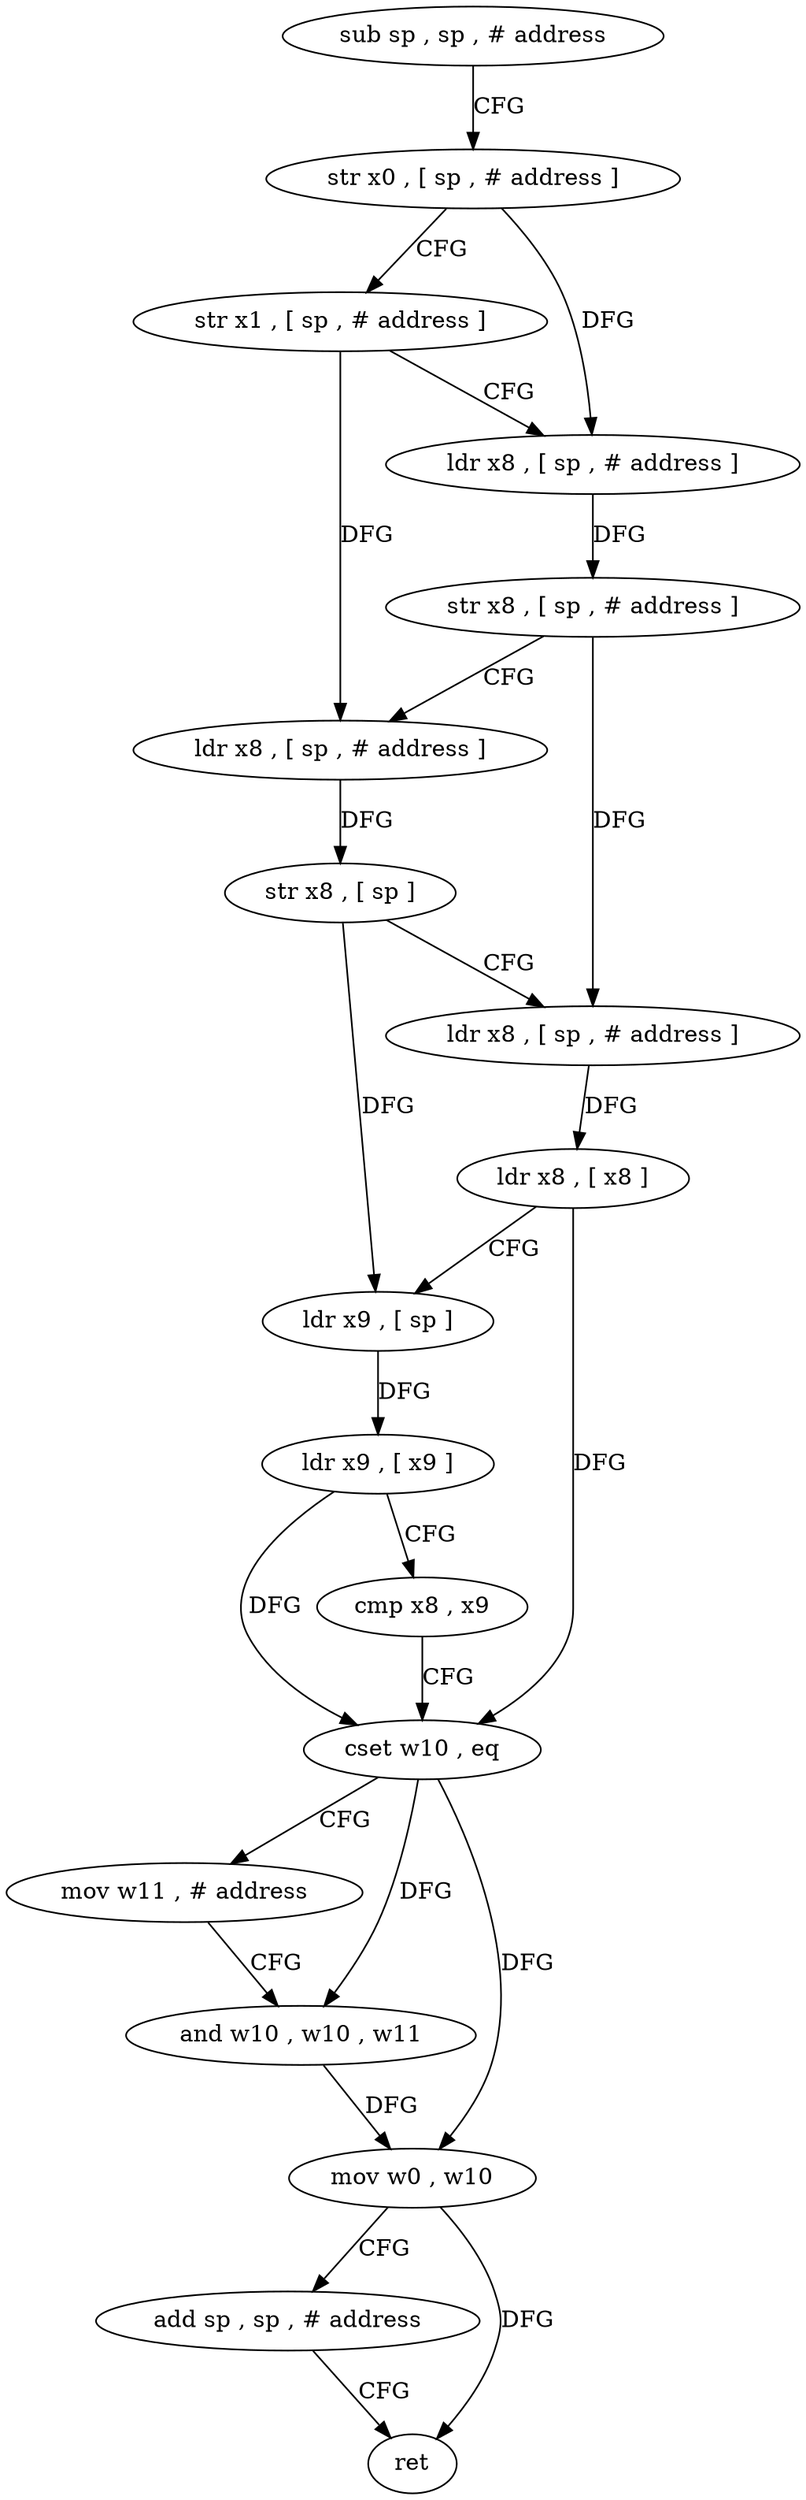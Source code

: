 digraph "func" {
"4225768" [label = "sub sp , sp , # address" ]
"4225772" [label = "str x0 , [ sp , # address ]" ]
"4225776" [label = "str x1 , [ sp , # address ]" ]
"4225780" [label = "ldr x8 , [ sp , # address ]" ]
"4225784" [label = "str x8 , [ sp , # address ]" ]
"4225788" [label = "ldr x8 , [ sp , # address ]" ]
"4225792" [label = "str x8 , [ sp ]" ]
"4225796" [label = "ldr x8 , [ sp , # address ]" ]
"4225800" [label = "ldr x8 , [ x8 ]" ]
"4225804" [label = "ldr x9 , [ sp ]" ]
"4225808" [label = "ldr x9 , [ x9 ]" ]
"4225812" [label = "cmp x8 , x9" ]
"4225816" [label = "cset w10 , eq" ]
"4225820" [label = "mov w11 , # address" ]
"4225824" [label = "and w10 , w10 , w11" ]
"4225828" [label = "mov w0 , w10" ]
"4225832" [label = "add sp , sp , # address" ]
"4225836" [label = "ret" ]
"4225768" -> "4225772" [ label = "CFG" ]
"4225772" -> "4225776" [ label = "CFG" ]
"4225772" -> "4225780" [ label = "DFG" ]
"4225776" -> "4225780" [ label = "CFG" ]
"4225776" -> "4225788" [ label = "DFG" ]
"4225780" -> "4225784" [ label = "DFG" ]
"4225784" -> "4225788" [ label = "CFG" ]
"4225784" -> "4225796" [ label = "DFG" ]
"4225788" -> "4225792" [ label = "DFG" ]
"4225792" -> "4225796" [ label = "CFG" ]
"4225792" -> "4225804" [ label = "DFG" ]
"4225796" -> "4225800" [ label = "DFG" ]
"4225800" -> "4225804" [ label = "CFG" ]
"4225800" -> "4225816" [ label = "DFG" ]
"4225804" -> "4225808" [ label = "DFG" ]
"4225808" -> "4225812" [ label = "CFG" ]
"4225808" -> "4225816" [ label = "DFG" ]
"4225812" -> "4225816" [ label = "CFG" ]
"4225816" -> "4225820" [ label = "CFG" ]
"4225816" -> "4225824" [ label = "DFG" ]
"4225816" -> "4225828" [ label = "DFG" ]
"4225820" -> "4225824" [ label = "CFG" ]
"4225824" -> "4225828" [ label = "DFG" ]
"4225828" -> "4225832" [ label = "CFG" ]
"4225828" -> "4225836" [ label = "DFG" ]
"4225832" -> "4225836" [ label = "CFG" ]
}
